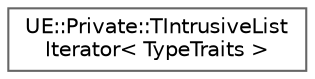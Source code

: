 digraph "Graphical Class Hierarchy"
{
 // INTERACTIVE_SVG=YES
 // LATEX_PDF_SIZE
  bgcolor="transparent";
  edge [fontname=Helvetica,fontsize=10,labelfontname=Helvetica,labelfontsize=10];
  node [fontname=Helvetica,fontsize=10,shape=box,height=0.2,width=0.4];
  rankdir="LR";
  Node0 [id="Node000000",label="UE::Private::TIntrusiveList\lIterator\< TypeTraits \>",height=0.2,width=0.4,color="grey40", fillcolor="white", style="filled",URL="$dd/d8e/classUE_1_1Private_1_1TIntrusiveListIterator.html",tooltip=" "];
}
